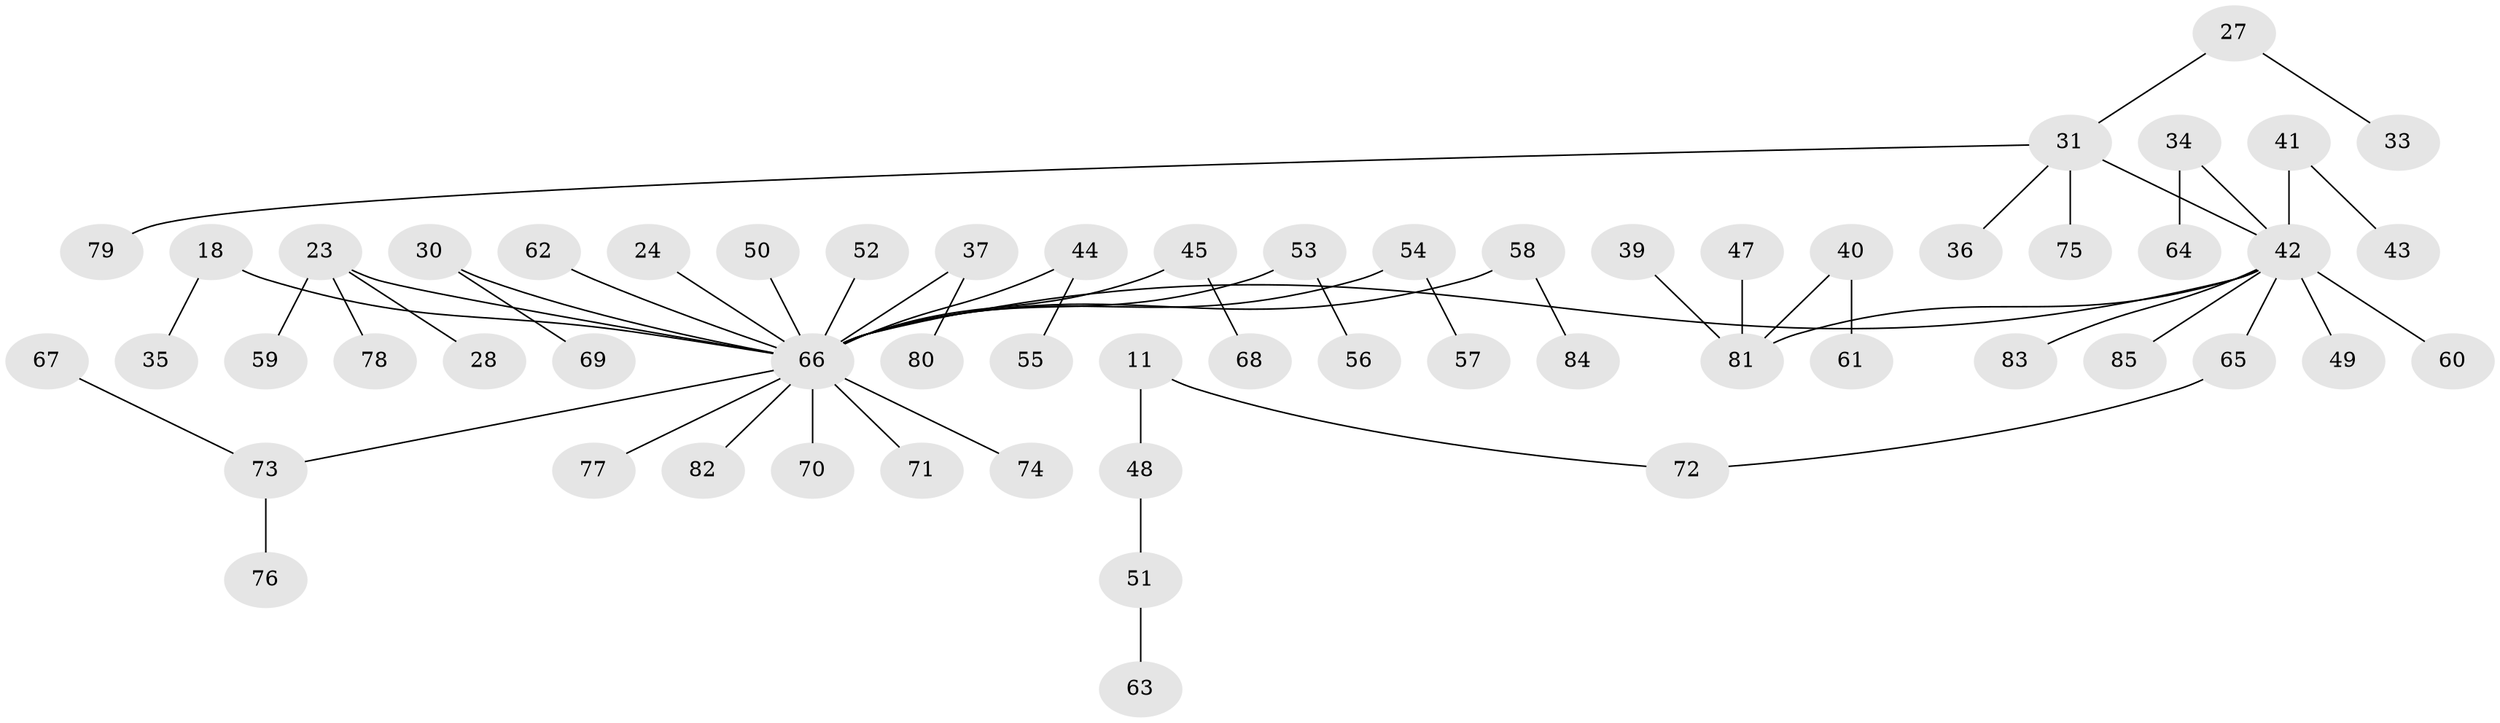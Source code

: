 // original degree distribution, {6: 0.047058823529411764, 5: 0.011764705882352941, 2: 0.25882352941176473, 4: 0.058823529411764705, 3: 0.12941176470588237, 1: 0.49411764705882355}
// Generated by graph-tools (version 1.1) at 2025/56/03/04/25 21:56:59]
// undirected, 59 vertices, 58 edges
graph export_dot {
graph [start="1"]
  node [color=gray90,style=filled];
  11;
  18;
  23;
  24;
  27;
  28;
  30;
  31 [super="+10"];
  33;
  34;
  35;
  36;
  37 [super="+14+29"];
  39;
  40;
  41 [super="+21+38"];
  42 [super="+13+20"];
  43;
  44;
  45;
  47;
  48;
  49;
  50;
  51;
  52;
  53;
  54;
  55;
  56;
  57;
  58;
  59;
  60;
  61;
  62;
  63;
  64;
  65 [super="+8"];
  66 [super="+1+25+22+32+4"];
  67;
  68;
  69;
  70;
  71;
  72 [super="+9"];
  73 [super="+26+46"];
  74;
  75;
  76;
  77;
  78;
  79;
  80;
  81 [super="+16"];
  82;
  83;
  84;
  85;
  11 -- 48;
  11 -- 72;
  18 -- 35;
  18 -- 66;
  23 -- 28;
  23 -- 59;
  23 -- 78;
  23 -- 66;
  24 -- 66;
  27 -- 33;
  27 -- 31;
  30 -- 69;
  30 -- 66;
  31 -- 36;
  31 -- 79;
  31 -- 75;
  31 -- 42;
  34 -- 64;
  34 -- 42;
  37 -- 80;
  37 -- 66;
  39 -- 81;
  40 -- 61;
  40 -- 81;
  41 -- 43;
  41 -- 42;
  42 -- 85;
  42 -- 60;
  42 -- 65;
  42 -- 66;
  42 -- 49;
  42 -- 81;
  42 -- 83;
  44 -- 55;
  44 -- 66;
  45 -- 68;
  45 -- 66;
  47 -- 81;
  48 -- 51;
  50 -- 66;
  51 -- 63;
  52 -- 66;
  53 -- 56;
  53 -- 66;
  54 -- 57;
  54 -- 66;
  58 -- 84;
  58 -- 66;
  62 -- 66;
  65 -- 72;
  66 -- 70;
  66 -- 77;
  66 -- 73;
  66 -- 74;
  66 -- 82;
  66 -- 71;
  67 -- 73;
  73 -- 76;
}
